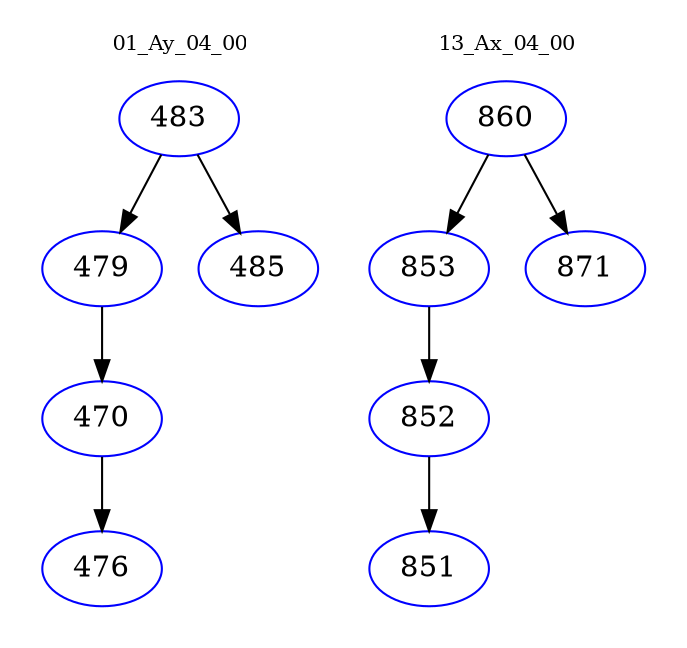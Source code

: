 digraph{
subgraph cluster_0 {
color = white
label = "01_Ay_04_00";
fontsize=10;
T0_483 [label="483", color="blue"]
T0_483 -> T0_479 [color="black"]
T0_479 [label="479", color="blue"]
T0_479 -> T0_470 [color="black"]
T0_470 [label="470", color="blue"]
T0_470 -> T0_476 [color="black"]
T0_476 [label="476", color="blue"]
T0_483 -> T0_485 [color="black"]
T0_485 [label="485", color="blue"]
}
subgraph cluster_1 {
color = white
label = "13_Ax_04_00";
fontsize=10;
T1_860 [label="860", color="blue"]
T1_860 -> T1_853 [color="black"]
T1_853 [label="853", color="blue"]
T1_853 -> T1_852 [color="black"]
T1_852 [label="852", color="blue"]
T1_852 -> T1_851 [color="black"]
T1_851 [label="851", color="blue"]
T1_860 -> T1_871 [color="black"]
T1_871 [label="871", color="blue"]
}
}
